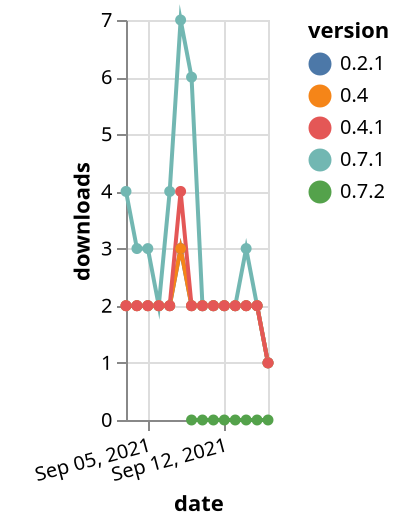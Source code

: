 {"$schema": "https://vega.github.io/schema/vega-lite/v5.json", "description": "A simple bar chart with embedded data.", "data": {"values": [{"date": "2021-09-03", "total": 1069, "delta": 2, "version": "0.2.1"}, {"date": "2021-09-04", "total": 1071, "delta": 2, "version": "0.2.1"}, {"date": "2021-09-05", "total": 1073, "delta": 2, "version": "0.2.1"}, {"date": "2021-09-06", "total": 1075, "delta": 2, "version": "0.2.1"}, {"date": "2021-09-07", "total": 1077, "delta": 2, "version": "0.2.1"}, {"date": "2021-09-08", "total": 1080, "delta": 3, "version": "0.2.1"}, {"date": "2021-09-09", "total": 1082, "delta": 2, "version": "0.2.1"}, {"date": "2021-09-10", "total": 1084, "delta": 2, "version": "0.2.1"}, {"date": "2021-09-11", "total": 1086, "delta": 2, "version": "0.2.1"}, {"date": "2021-09-12", "total": 1088, "delta": 2, "version": "0.2.1"}, {"date": "2021-09-13", "total": 1090, "delta": 2, "version": "0.2.1"}, {"date": "2021-09-14", "total": 1092, "delta": 2, "version": "0.2.1"}, {"date": "2021-09-15", "total": 1094, "delta": 2, "version": "0.2.1"}, {"date": "2021-09-16", "total": 1095, "delta": 1, "version": "0.2.1"}, {"date": "2021-09-03", "total": 153, "delta": 4, "version": "0.7.1"}, {"date": "2021-09-04", "total": 156, "delta": 3, "version": "0.7.1"}, {"date": "2021-09-05", "total": 159, "delta": 3, "version": "0.7.1"}, {"date": "2021-09-06", "total": 161, "delta": 2, "version": "0.7.1"}, {"date": "2021-09-07", "total": 165, "delta": 4, "version": "0.7.1"}, {"date": "2021-09-08", "total": 172, "delta": 7, "version": "0.7.1"}, {"date": "2021-09-09", "total": 178, "delta": 6, "version": "0.7.1"}, {"date": "2021-09-10", "total": 180, "delta": 2, "version": "0.7.1"}, {"date": "2021-09-11", "total": 182, "delta": 2, "version": "0.7.1"}, {"date": "2021-09-12", "total": 184, "delta": 2, "version": "0.7.1"}, {"date": "2021-09-13", "total": 186, "delta": 2, "version": "0.7.1"}, {"date": "2021-09-14", "total": 189, "delta": 3, "version": "0.7.1"}, {"date": "2021-09-15", "total": 191, "delta": 2, "version": "0.7.1"}, {"date": "2021-09-16", "total": 192, "delta": 1, "version": "0.7.1"}, {"date": "2021-09-03", "total": 1057, "delta": 2, "version": "0.4"}, {"date": "2021-09-04", "total": 1059, "delta": 2, "version": "0.4"}, {"date": "2021-09-05", "total": 1061, "delta": 2, "version": "0.4"}, {"date": "2021-09-06", "total": 1063, "delta": 2, "version": "0.4"}, {"date": "2021-09-07", "total": 1065, "delta": 2, "version": "0.4"}, {"date": "2021-09-08", "total": 1068, "delta": 3, "version": "0.4"}, {"date": "2021-09-09", "total": 1070, "delta": 2, "version": "0.4"}, {"date": "2021-09-10", "total": 1072, "delta": 2, "version": "0.4"}, {"date": "2021-09-11", "total": 1074, "delta": 2, "version": "0.4"}, {"date": "2021-09-12", "total": 1076, "delta": 2, "version": "0.4"}, {"date": "2021-09-13", "total": 1078, "delta": 2, "version": "0.4"}, {"date": "2021-09-14", "total": 1080, "delta": 2, "version": "0.4"}, {"date": "2021-09-15", "total": 1082, "delta": 2, "version": "0.4"}, {"date": "2021-09-16", "total": 1083, "delta": 1, "version": "0.4"}, {"date": "2021-09-09", "total": 11, "delta": 0, "version": "0.7.2"}, {"date": "2021-09-10", "total": 18, "delta": 0, "version": "0.7.2"}, {"date": "2021-09-11", "total": 22, "delta": 0, "version": "0.7.2"}, {"date": "2021-09-12", "total": 25, "delta": 0, "version": "0.7.2"}, {"date": "2021-09-13", "total": 28, "delta": 0, "version": "0.7.2"}, {"date": "2021-09-14", "total": 31, "delta": 0, "version": "0.7.2"}, {"date": "2021-09-15", "total": 33, "delta": 0, "version": "0.7.2"}, {"date": "2021-09-16", "total": 35, "delta": 0, "version": "0.7.2"}, {"date": "2021-09-03", "total": 2675, "delta": 2, "version": "0.4.1"}, {"date": "2021-09-04", "total": 2677, "delta": 2, "version": "0.4.1"}, {"date": "2021-09-05", "total": 2679, "delta": 2, "version": "0.4.1"}, {"date": "2021-09-06", "total": 2681, "delta": 2, "version": "0.4.1"}, {"date": "2021-09-07", "total": 2683, "delta": 2, "version": "0.4.1"}, {"date": "2021-09-08", "total": 2687, "delta": 4, "version": "0.4.1"}, {"date": "2021-09-09", "total": 2689, "delta": 2, "version": "0.4.1"}, {"date": "2021-09-10", "total": 2691, "delta": 2, "version": "0.4.1"}, {"date": "2021-09-11", "total": 2693, "delta": 2, "version": "0.4.1"}, {"date": "2021-09-12", "total": 2695, "delta": 2, "version": "0.4.1"}, {"date": "2021-09-13", "total": 2697, "delta": 2, "version": "0.4.1"}, {"date": "2021-09-14", "total": 2699, "delta": 2, "version": "0.4.1"}, {"date": "2021-09-15", "total": 2701, "delta": 2, "version": "0.4.1"}, {"date": "2021-09-16", "total": 2702, "delta": 1, "version": "0.4.1"}]}, "width": "container", "mark": {"type": "line", "point": {"filled": true}}, "encoding": {"x": {"field": "date", "type": "temporal", "timeUnit": "yearmonthdate", "title": "date", "axis": {"labelAngle": -15}}, "y": {"field": "delta", "type": "quantitative", "title": "downloads"}, "color": {"field": "version", "type": "nominal"}, "tooltip": {"field": "delta"}}}